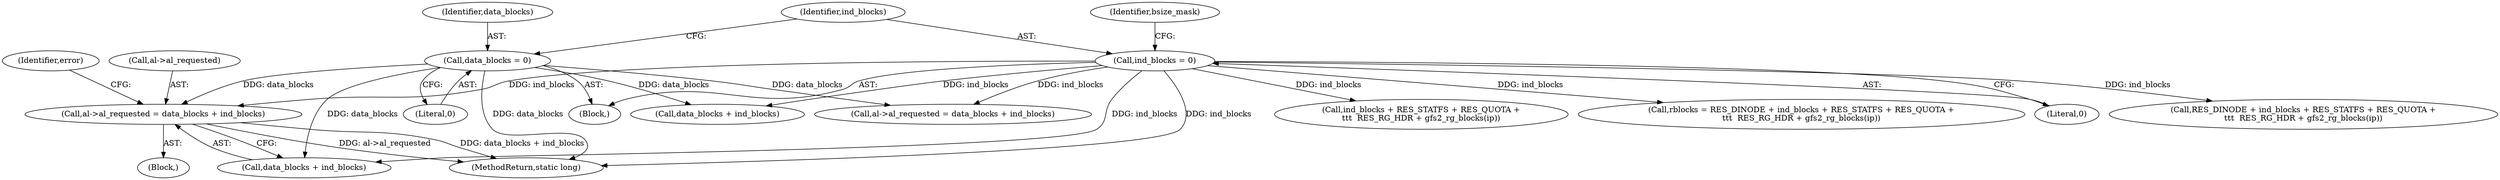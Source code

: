 digraph "0_linux_64dd153c83743af81f20924c6343652d731eeecb_2@integer" {
"1000300" [label="(Call,al->al_requested = data_blocks + ind_blocks)"];
"1000128" [label="(Call,data_blocks = 0)"];
"1000132" [label="(Call,ind_blocks = 0)"];
"1000264" [label="(Block,)"];
"1000457" [label="(MethodReturn,static long)"];
"1000128" [label="(Call,data_blocks = 0)"];
"1000132" [label="(Call,ind_blocks = 0)"];
"1000304" [label="(Call,data_blocks + ind_blocks)"];
"1000368" [label="(Call,data_blocks + ind_blocks)"];
"1000130" [label="(Literal,0)"];
"1000375" [label="(Call,ind_blocks + RES_STATFS + RES_QUOTA +\n\t\t\t  RES_RG_HDR + gfs2_rg_blocks(ip))"];
"1000371" [label="(Call,rblocks = RES_DINODE + ind_blocks + RES_STATFS + RES_QUOTA +\n\t\t\t  RES_RG_HDR + gfs2_rg_blocks(ip))"];
"1000308" [label="(Identifier,error)"];
"1000301" [label="(Call,al->al_requested)"];
"1000134" [label="(Literal,0)"];
"1000364" [label="(Call,al->al_requested = data_blocks + ind_blocks)"];
"1000133" [label="(Identifier,ind_blocks)"];
"1000129" [label="(Identifier,data_blocks)"];
"1000142" [label="(Identifier,bsize_mask)"];
"1000373" [label="(Call,RES_DINODE + ind_blocks + RES_STATFS + RES_QUOTA +\n\t\t\t  RES_RG_HDR + gfs2_rg_blocks(ip))"];
"1000106" [label="(Block,)"];
"1000300" [label="(Call,al->al_requested = data_blocks + ind_blocks)"];
"1000300" -> "1000264"  [label="AST: "];
"1000300" -> "1000304"  [label="CFG: "];
"1000301" -> "1000300"  [label="AST: "];
"1000304" -> "1000300"  [label="AST: "];
"1000308" -> "1000300"  [label="CFG: "];
"1000300" -> "1000457"  [label="DDG: data_blocks + ind_blocks"];
"1000300" -> "1000457"  [label="DDG: al->al_requested"];
"1000128" -> "1000300"  [label="DDG: data_blocks"];
"1000132" -> "1000300"  [label="DDG: ind_blocks"];
"1000128" -> "1000106"  [label="AST: "];
"1000128" -> "1000130"  [label="CFG: "];
"1000129" -> "1000128"  [label="AST: "];
"1000130" -> "1000128"  [label="AST: "];
"1000133" -> "1000128"  [label="CFG: "];
"1000128" -> "1000457"  [label="DDG: data_blocks"];
"1000128" -> "1000304"  [label="DDG: data_blocks"];
"1000128" -> "1000364"  [label="DDG: data_blocks"];
"1000128" -> "1000368"  [label="DDG: data_blocks"];
"1000132" -> "1000106"  [label="AST: "];
"1000132" -> "1000134"  [label="CFG: "];
"1000133" -> "1000132"  [label="AST: "];
"1000134" -> "1000132"  [label="AST: "];
"1000142" -> "1000132"  [label="CFG: "];
"1000132" -> "1000457"  [label="DDG: ind_blocks"];
"1000132" -> "1000304"  [label="DDG: ind_blocks"];
"1000132" -> "1000364"  [label="DDG: ind_blocks"];
"1000132" -> "1000368"  [label="DDG: ind_blocks"];
"1000132" -> "1000371"  [label="DDG: ind_blocks"];
"1000132" -> "1000373"  [label="DDG: ind_blocks"];
"1000132" -> "1000375"  [label="DDG: ind_blocks"];
}
